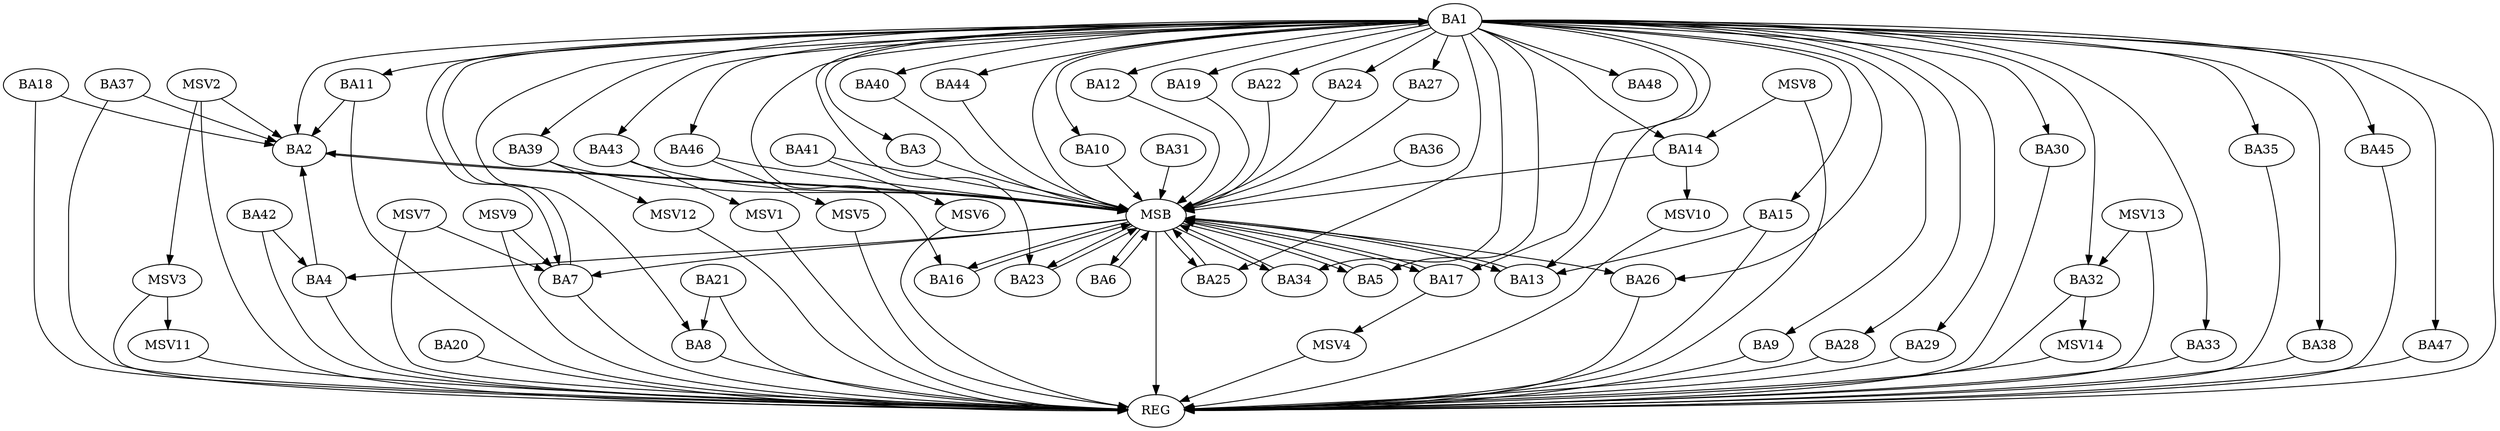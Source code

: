 strict digraph G {
  BA1 [ label="BA1" ];
  BA2 [ label="BA2" ];
  BA3 [ label="BA3" ];
  BA4 [ label="BA4" ];
  BA5 [ label="BA5" ];
  BA6 [ label="BA6" ];
  BA7 [ label="BA7" ];
  BA8 [ label="BA8" ];
  BA9 [ label="BA9" ];
  BA10 [ label="BA10" ];
  BA11 [ label="BA11" ];
  BA12 [ label="BA12" ];
  BA13 [ label="BA13" ];
  BA14 [ label="BA14" ];
  BA15 [ label="BA15" ];
  BA16 [ label="BA16" ];
  BA17 [ label="BA17" ];
  BA18 [ label="BA18" ];
  BA19 [ label="BA19" ];
  BA20 [ label="BA20" ];
  BA21 [ label="BA21" ];
  BA22 [ label="BA22" ];
  BA23 [ label="BA23" ];
  BA24 [ label="BA24" ];
  BA25 [ label="BA25" ];
  BA26 [ label="BA26" ];
  BA27 [ label="BA27" ];
  BA28 [ label="BA28" ];
  BA29 [ label="BA29" ];
  BA30 [ label="BA30" ];
  BA31 [ label="BA31" ];
  BA32 [ label="BA32" ];
  BA33 [ label="BA33" ];
  BA34 [ label="BA34" ];
  BA35 [ label="BA35" ];
  BA36 [ label="BA36" ];
  BA37 [ label="BA37" ];
  BA38 [ label="BA38" ];
  BA39 [ label="BA39" ];
  BA40 [ label="BA40" ];
  BA41 [ label="BA41" ];
  BA42 [ label="BA42" ];
  BA43 [ label="BA43" ];
  BA44 [ label="BA44" ];
  BA45 [ label="BA45" ];
  BA46 [ label="BA46" ];
  BA47 [ label="BA47" ];
  BA48 [ label="BA48" ];
  REG [ label="REG" ];
  MSB [ label="MSB" ];
  MSV1 [ label="MSV1" ];
  MSV2 [ label="MSV2" ];
  MSV3 [ label="MSV3" ];
  MSV4 [ label="MSV4" ];
  MSV5 [ label="MSV5" ];
  MSV6 [ label="MSV6" ];
  MSV7 [ label="MSV7" ];
  MSV8 [ label="MSV8" ];
  MSV9 [ label="MSV9" ];
  MSV10 [ label="MSV10" ];
  MSV11 [ label="MSV11" ];
  MSV12 [ label="MSV12" ];
  MSV13 [ label="MSV13" ];
  MSV14 [ label="MSV14" ];
  BA1 -> BA2;
  BA4 -> BA2;
  BA7 -> BA1;
  BA11 -> BA2;
  BA15 -> BA13;
  BA18 -> BA2;
  BA21 -> BA8;
  BA37 -> BA2;
  BA42 -> BA4;
  BA1 -> REG;
  BA4 -> REG;
  BA7 -> REG;
  BA8 -> REG;
  BA9 -> REG;
  BA11 -> REG;
  BA15 -> REG;
  BA18 -> REG;
  BA20 -> REG;
  BA21 -> REG;
  BA26 -> REG;
  BA28 -> REG;
  BA29 -> REG;
  BA30 -> REG;
  BA32 -> REG;
  BA33 -> REG;
  BA35 -> REG;
  BA37 -> REG;
  BA38 -> REG;
  BA42 -> REG;
  BA45 -> REG;
  BA47 -> REG;
  BA2 -> MSB;
  MSB -> BA1;
  MSB -> REG;
  BA3 -> MSB;
  BA5 -> MSB;
  BA6 -> MSB;
  MSB -> BA2;
  BA10 -> MSB;
  BA12 -> MSB;
  MSB -> BA7;
  BA13 -> MSB;
  MSB -> BA6;
  BA14 -> MSB;
  MSB -> BA13;
  BA16 -> MSB;
  BA17 -> MSB;
  BA19 -> MSB;
  BA22 -> MSB;
  BA23 -> MSB;
  MSB -> BA4;
  BA24 -> MSB;
  BA25 -> MSB;
  MSB -> BA16;
  BA27 -> MSB;
  BA31 -> MSB;
  BA34 -> MSB;
  BA36 -> MSB;
  MSB -> BA5;
  BA39 -> MSB;
  MSB -> BA17;
  BA40 -> MSB;
  MSB -> BA25;
  BA41 -> MSB;
  MSB -> BA26;
  BA43 -> MSB;
  MSB -> BA23;
  BA44 -> MSB;
  BA46 -> MSB;
  MSB -> BA34;
  BA1 -> BA14;
  BA1 -> BA30;
  BA1 -> BA15;
  BA1 -> BA19;
  BA1 -> BA39;
  BA1 -> BA13;
  BA1 -> BA25;
  BA1 -> BA28;
  BA1 -> BA8;
  BA1 -> BA23;
  BA1 -> BA22;
  BA1 -> BA24;
  BA1 -> BA27;
  BA1 -> BA48;
  BA1 -> BA40;
  BA1 -> BA7;
  BA1 -> BA29;
  BA1 -> BA11;
  BA1 -> BA34;
  BA1 -> BA16;
  BA1 -> BA47;
  BA1 -> BA32;
  BA1 -> BA45;
  BA1 -> BA3;
  BA1 -> BA17;
  BA1 -> BA26;
  BA1 -> BA46;
  BA1 -> BA44;
  BA1 -> BA33;
  BA1 -> BA10;
  BA1 -> BA35;
  BA1 -> BA9;
  BA1 -> BA38;
  BA1 -> BA5;
  BA1 -> BA43;
  BA1 -> BA12;
  BA43 -> MSV1;
  MSV1 -> REG;
  MSV2 -> BA2;
  MSV2 -> REG;
  MSV2 -> MSV3;
  MSV3 -> REG;
  BA17 -> MSV4;
  MSV4 -> REG;
  BA46 -> MSV5;
  MSV5 -> REG;
  BA41 -> MSV6;
  MSV6 -> REG;
  MSV7 -> BA7;
  MSV7 -> REG;
  MSV8 -> BA14;
  MSV8 -> REG;
  MSV9 -> BA7;
  MSV9 -> REG;
  BA14 -> MSV10;
  MSV10 -> REG;
  MSV3 -> MSV11;
  MSV11 -> REG;
  BA39 -> MSV12;
  MSV12 -> REG;
  MSV13 -> BA32;
  MSV13 -> REG;
  BA32 -> MSV14;
  MSV14 -> REG;
}

